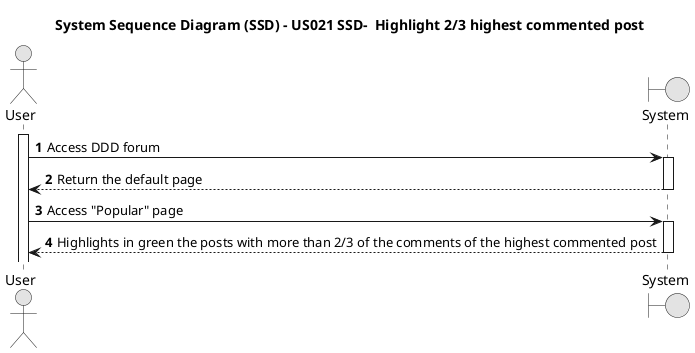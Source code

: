 @startuml US021
skinparam monochrome true
skinparam packageStyle rectangle
skinparam shadowing false

title System Sequence Diagram (SSD) - US021 SSD-  Highlight 2/3 highest commented post

autonumber

actor "User" as User
boundary System

activate User
    User -> System: Access DDD forum
   
  
    activate System
        System --> User : Return the default page 
    deactivate System

    User -> System : Access "Popular" page

    activate System
    System --> User: Highlights in green the posts with more than 2/3 of the comments of the highest commented post
    deactivate System

@enduml

